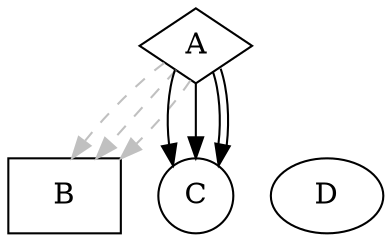 digraph test1 {

  A [shape=diamond]
  B [shape=box]
  C [shape=circle]

  A -> B [style=dashed, color=grey]
  A -> C [colorape=circle]

  A -> B [style=dashed, color=grey]
  A -> C [colorape=circle]

  A -> B [style=dashed, color=grey]
  A -> C [color="black:invis:black"]
  A -> D [penwidth=-4, arrowhead=none]

}
